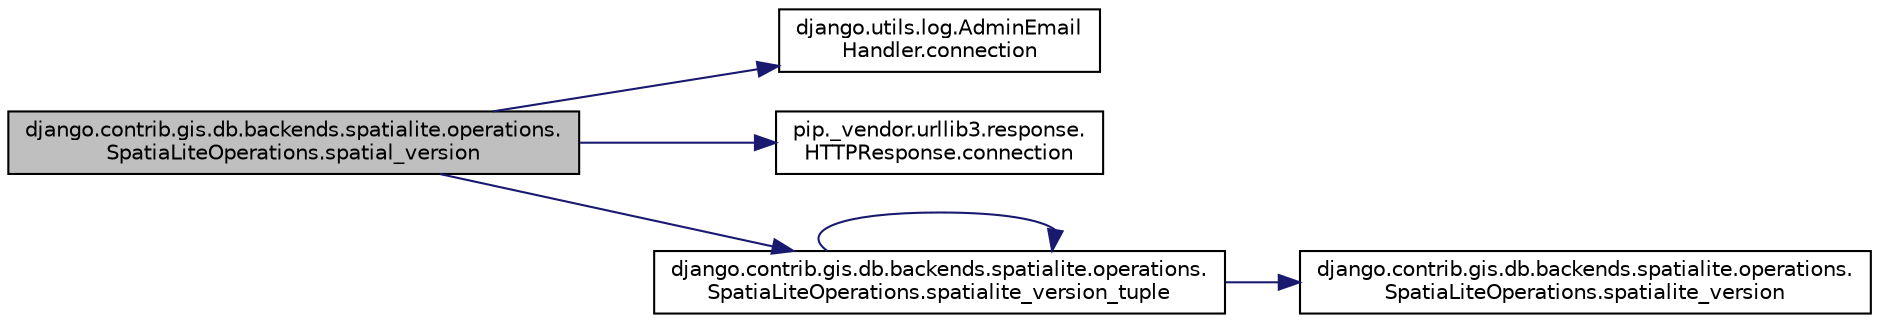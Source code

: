digraph "django.contrib.gis.db.backends.spatialite.operations.SpatiaLiteOperations.spatial_version"
{
 // LATEX_PDF_SIZE
  edge [fontname="Helvetica",fontsize="10",labelfontname="Helvetica",labelfontsize="10"];
  node [fontname="Helvetica",fontsize="10",shape=record];
  rankdir="LR";
  Node1 [label="django.contrib.gis.db.backends.spatialite.operations.\lSpatiaLiteOperations.spatial_version",height=0.2,width=0.4,color="black", fillcolor="grey75", style="filled", fontcolor="black",tooltip=" "];
  Node1 -> Node2 [color="midnightblue",fontsize="10",style="solid",fontname="Helvetica"];
  Node2 [label="django.utils.log.AdminEmail\lHandler.connection",height=0.2,width=0.4,color="black", fillcolor="white", style="filled",URL="$d9/d6a/classdjango_1_1utils_1_1log_1_1_admin_email_handler.html#a07baeac3b7b8c28175cfd3a4a55ba9b5",tooltip=" "];
  Node1 -> Node3 [color="midnightblue",fontsize="10",style="solid",fontname="Helvetica"];
  Node3 [label="pip._vendor.urllib3.response.\lHTTPResponse.connection",height=0.2,width=0.4,color="black", fillcolor="white", style="filled",URL="$dd/d5a/classpip_1_1__vendor_1_1urllib3_1_1response_1_1_h_t_t_p_response.html#a27a88449c366048b39e0a46f78381f1a",tooltip=" "];
  Node1 -> Node4 [color="midnightblue",fontsize="10",style="solid",fontname="Helvetica"];
  Node4 [label="django.contrib.gis.db.backends.spatialite.operations.\lSpatiaLiteOperations.spatialite_version_tuple",height=0.2,width=0.4,color="black", fillcolor="white", style="filled",URL="$d4/d8b/classdjango_1_1contrib_1_1gis_1_1db_1_1backends_1_1spatialite_1_1operations_1_1_spatia_lite_operations.html#adf639ec27106ecc413962975bcc1fc86",tooltip=" "];
  Node4 -> Node5 [color="midnightblue",fontsize="10",style="solid",fontname="Helvetica"];
  Node5 [label="django.contrib.gis.db.backends.spatialite.operations.\lSpatiaLiteOperations.spatialite_version",height=0.2,width=0.4,color="black", fillcolor="white", style="filled",URL="$d4/d8b/classdjango_1_1contrib_1_1gis_1_1db_1_1backends_1_1spatialite_1_1operations_1_1_spatia_lite_operations.html#a8cc8644312941a788ae8d73be5f1d2c8",tooltip=" "];
  Node4 -> Node4 [color="midnightblue",fontsize="10",style="solid",fontname="Helvetica"];
}
